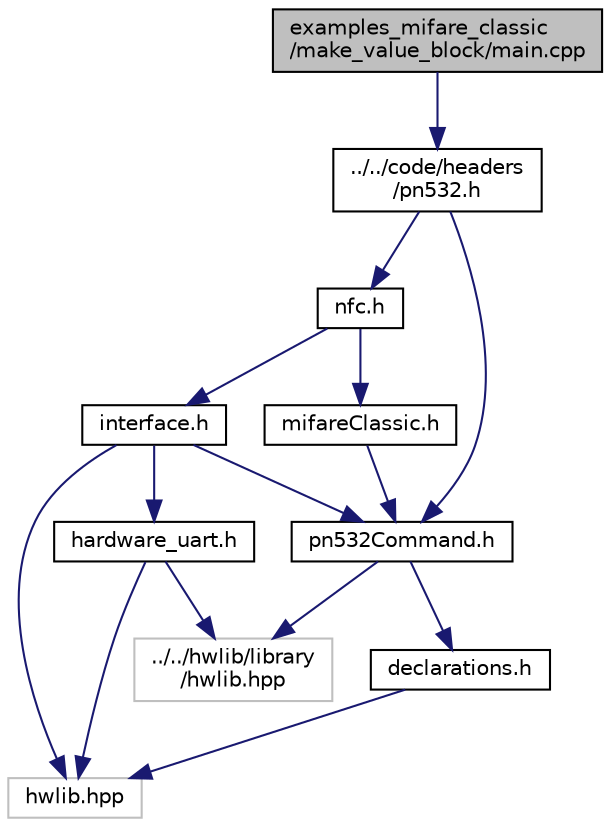 digraph "examples_mifare_classic/make_value_block/main.cpp"
{
  edge [fontname="Helvetica",fontsize="10",labelfontname="Helvetica",labelfontsize="10"];
  node [fontname="Helvetica",fontsize="10",shape=record];
  Node0 [label="examples_mifare_classic\l/make_value_block/main.cpp",height=0.2,width=0.4,color="black", fillcolor="grey75", style="filled", fontcolor="black"];
  Node0 -> Node1 [color="midnightblue",fontsize="10",style="solid",fontname="Helvetica"];
  Node1 [label="../../code/headers\l/pn532.h",height=0.2,width=0.4,color="black", fillcolor="white", style="filled",URL="$pn532_8h.html",tooltip="Implementation of the Abstract NFC interface for the pn532. "];
  Node1 -> Node2 [color="midnightblue",fontsize="10",style="solid",fontname="Helvetica"];
  Node2 [label="nfc.h",height=0.2,width=0.4,color="black", fillcolor="white", style="filled",URL="$nfc_8h.html",tooltip="Abstract nfc class that can be implemented for any nfc reader. "];
  Node2 -> Node3 [color="midnightblue",fontsize="10",style="solid",fontname="Helvetica"];
  Node3 [label="interface.h",height=0.2,width=0.4,color="black", fillcolor="white", style="filled",URL="$interface_8h.html",tooltip="Abstract protocol class and it&#39;s specific protocol implementation. "];
  Node3 -> Node4 [color="midnightblue",fontsize="10",style="solid",fontname="Helvetica"];
  Node4 [label="hwlib.hpp",height=0.2,width=0.4,color="grey75", fillcolor="white", style="filled"];
  Node3 -> Node5 [color="midnightblue",fontsize="10",style="solid",fontname="Helvetica"];
  Node5 [label="pn532Command.h",height=0.2,width=0.4,color="black", fillcolor="white", style="filled",URL="$pn532Command_8h.html",tooltip="This file contains two data objects that handle and trim the outgoing and received commands of a pn53..."];
  Node5 -> Node6 [color="midnightblue",fontsize="10",style="solid",fontname="Helvetica"];
  Node6 [label="../../hwlib/library\l/hwlib.hpp",height=0.2,width=0.4,color="grey75", fillcolor="white", style="filled"];
  Node5 -> Node7 [color="midnightblue",fontsize="10",style="solid",fontname="Helvetica"];
  Node7 [label="declarations.h",height=0.2,width=0.4,color="black", fillcolor="white", style="filled",URL="$declarations_8h.html",tooltip="Specific declarations for the nfc classes to use. "];
  Node7 -> Node4 [color="midnightblue",fontsize="10",style="solid",fontname="Helvetica"];
  Node3 -> Node8 [color="midnightblue",fontsize="10",style="solid",fontname="Helvetica"];
  Node8 [label="hardware_uart.h",height=0.2,width=0.4,color="black", fillcolor="white", style="filled",URL="$hardware__uart_8h.html",tooltip="This file implements the functions declared in hardware_uart.hpp. "];
  Node8 -> Node4 [color="midnightblue",fontsize="10",style="solid",fontname="Helvetica"];
  Node8 -> Node6 [color="midnightblue",fontsize="10",style="solid",fontname="Helvetica"];
  Node2 -> Node9 [color="midnightblue",fontsize="10",style="solid",fontname="Helvetica"];
  Node9 [label="mifareClassic.h",height=0.2,width=0.4,color="black", fillcolor="white", style="filled",URL="$mifareClassic_8h.html",tooltip="Data object for a nfc card where data can be stored in. "];
  Node9 -> Node5 [color="midnightblue",fontsize="10",style="solid",fontname="Helvetica"];
  Node1 -> Node5 [color="midnightblue",fontsize="10",style="solid",fontname="Helvetica"];
}
